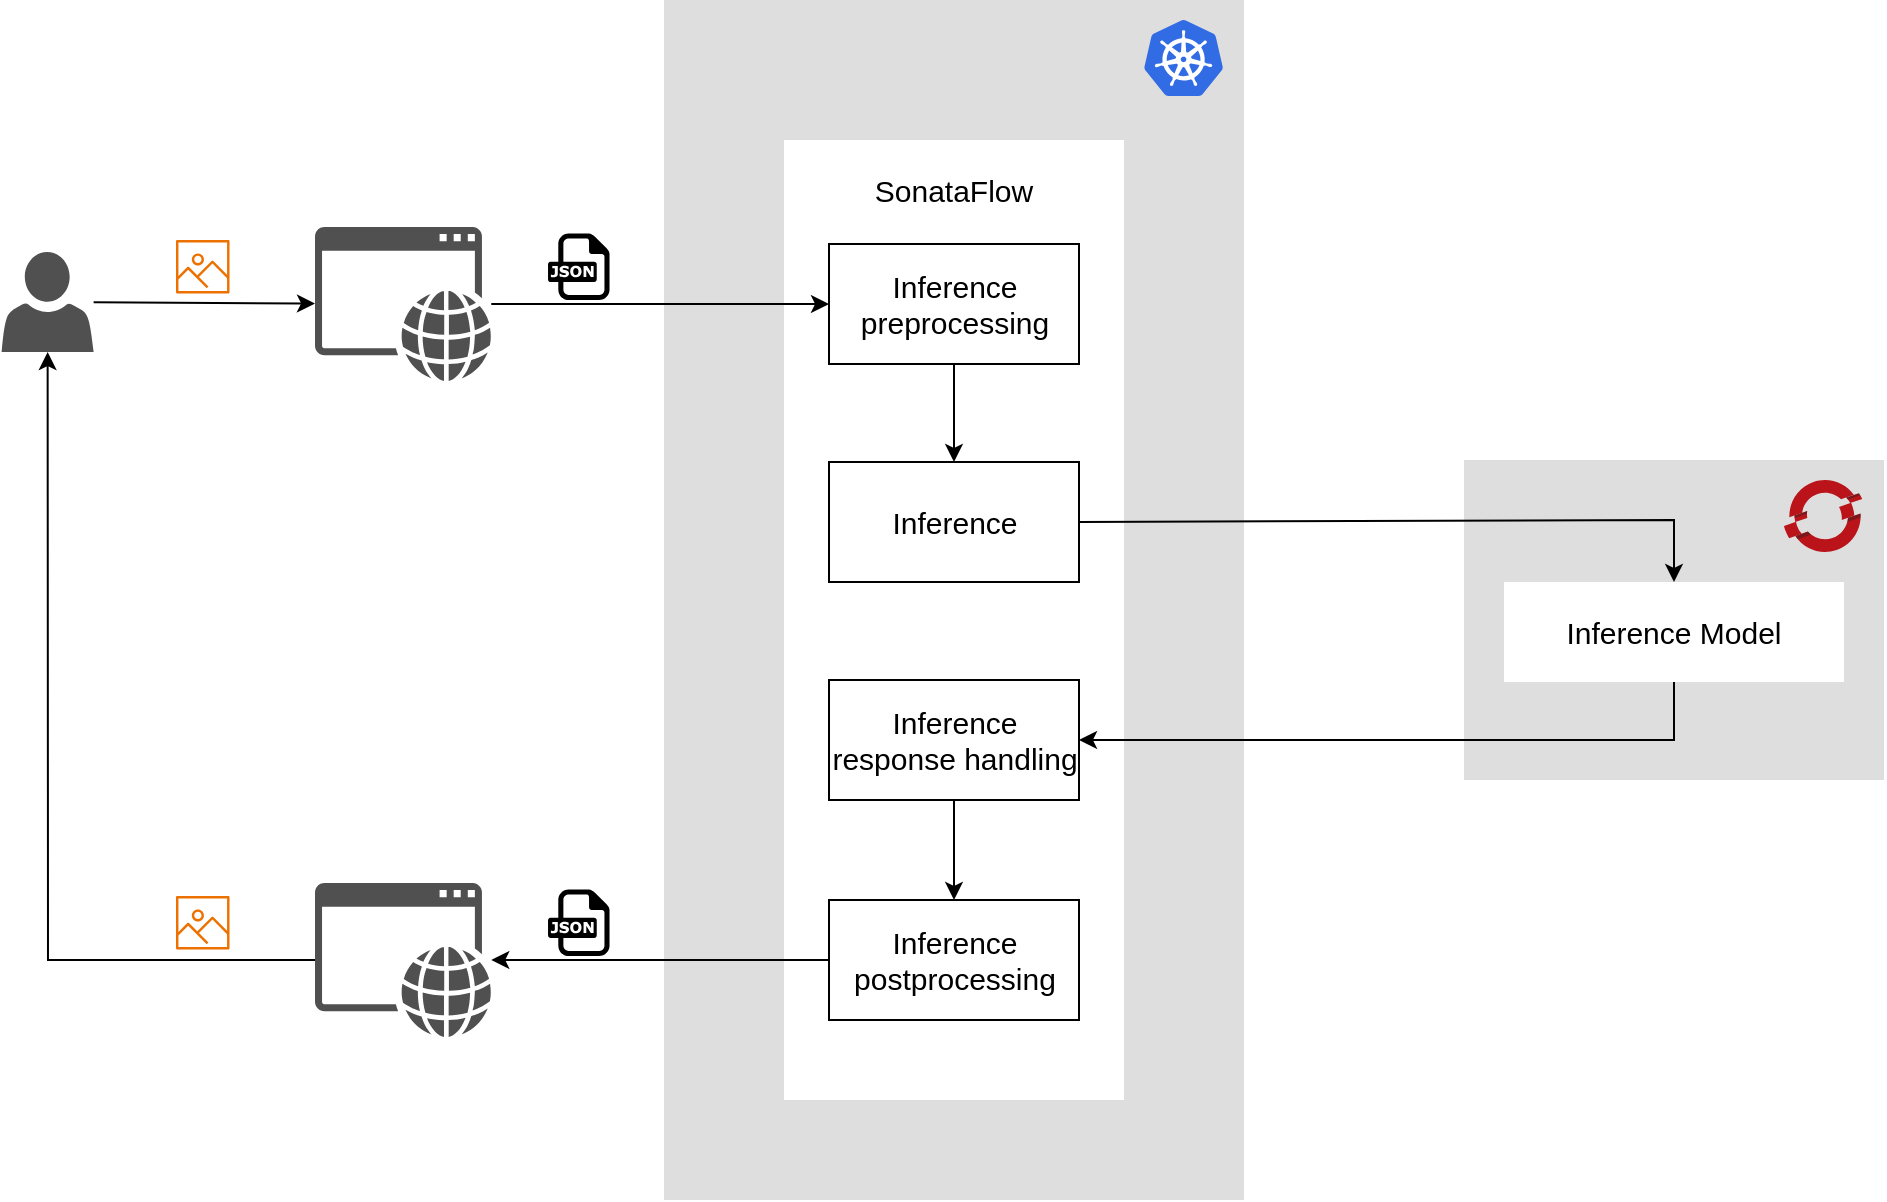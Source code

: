 <mxfile version="22.0.2" type="device">
  <diagram name="Page-1" id="5f0bae14-7c28-e335-631c-24af17079c00">
    <mxGraphModel dx="1173" dy="699" grid="1" gridSize="10" guides="1" tooltips="1" connect="1" arrows="1" fold="1" page="1" pageScale="1" pageWidth="1100" pageHeight="850" background="none" math="0" shadow="0">
      <root>
        <mxCell id="0" />
        <mxCell id="1" parent="0" />
        <mxCell id="Tf2q8FmH2GxV79haRvpc-67" value="" style="rounded=0;whiteSpace=wrap;html=1;dashed=1;dashPattern=12 12;fillColor=#DEDEDE;strokeColor=none;" vertex="1" parent="1">
          <mxGeometry x="550" y="510" width="290" height="600" as="geometry" />
        </mxCell>
        <mxCell id="Tf2q8FmH2GxV79haRvpc-25" value="" style="rounded=0;whiteSpace=wrap;html=1;dashed=1;dashPattern=12 12;fillColor=#DEDEDE;strokeColor=none;" vertex="1" parent="1">
          <mxGeometry x="950" y="740" width="210" height="160" as="geometry" />
        </mxCell>
        <mxCell id="Tf2q8FmH2GxV79haRvpc-60" value="" style="rounded=0;whiteSpace=wrap;html=1;strokeColor=none;" vertex="1" parent="1">
          <mxGeometry x="610" y="580" width="170" height="480" as="geometry" />
        </mxCell>
        <mxCell id="Tf2q8FmH2GxV79haRvpc-56" style="edgeStyle=none;rounded=0;orthogonalLoop=1;jettySize=auto;html=1;" edge="1" parent="1" source="Tf2q8FmH2GxV79haRvpc-75" target="Tf2q8FmH2GxV79haRvpc-6">
          <mxGeometry relative="1" as="geometry">
            <mxPoint x="188" y="661" as="sourcePoint" />
          </mxGeometry>
        </mxCell>
        <mxCell id="Tf2q8FmH2GxV79haRvpc-55" style="edgeStyle=none;rounded=0;orthogonalLoop=1;jettySize=auto;html=1;" edge="1" parent="1" source="Tf2q8FmH2GxV79haRvpc-74" target="Tf2q8FmH2GxV79haRvpc-75">
          <mxGeometry relative="1" as="geometry">
            <mxPoint x="182.47" y="990.0" as="targetPoint" />
            <Array as="points">
              <mxPoint x="242" y="990" />
            </Array>
          </mxGeometry>
        </mxCell>
        <mxCell id="Tf2q8FmH2GxV79haRvpc-6" value="" style="sketch=0;pointerEvents=1;shadow=0;dashed=0;html=1;strokeColor=none;fillColor=#505050;labelPosition=center;verticalLabelPosition=bottom;verticalAlign=top;outlineConnect=0;align=center;shape=mxgraph.office.concepts.application_web;" vertex="1" parent="1">
          <mxGeometry x="375.5" y="623.44" width="88.14" height="77.12" as="geometry" />
        </mxCell>
        <mxCell id="Tf2q8FmH2GxV79haRvpc-7" value="" style="sketch=0;outlineConnect=0;fontColor=#232F3E;gradientColor=none;fillColor=#ED7100;strokeColor=none;dashed=0;verticalLabelPosition=bottom;verticalAlign=top;align=center;html=1;fontSize=12;fontStyle=0;aspect=fixed;pointerEvents=1;shape=mxgraph.aws4.container_registry_image;" vertex="1" parent="1">
          <mxGeometry x="306" y="630" width="26.75" height="26.75" as="geometry" />
        </mxCell>
        <mxCell id="Tf2q8FmH2GxV79haRvpc-48" style="edgeStyle=none;rounded=0;orthogonalLoop=1;jettySize=auto;html=1;entryX=0;entryY=0.5;entryDx=0;entryDy=0;" edge="1" parent="1" source="Tf2q8FmH2GxV79haRvpc-6" target="Tf2q8FmH2GxV79haRvpc-37">
          <mxGeometry relative="1" as="geometry">
            <mxPoint x="163.14" y="742" as="targetPoint" />
          </mxGeometry>
        </mxCell>
        <mxCell id="Tf2q8FmH2GxV79haRvpc-42" style="edgeStyle=none;rounded=0;orthogonalLoop=1;jettySize=auto;html=1;exitX=0.5;exitY=1;exitDx=0;exitDy=0;entryX=0.5;entryY=0;entryDx=0;entryDy=0;" edge="1" parent="1" source="Tf2q8FmH2GxV79haRvpc-37" target="Tf2q8FmH2GxV79haRvpc-38">
          <mxGeometry relative="1" as="geometry" />
        </mxCell>
        <mxCell id="Tf2q8FmH2GxV79haRvpc-37" value="Inference preprocessing" style="rounded=0;whiteSpace=wrap;html=1;fontSize=15;" vertex="1" parent="1">
          <mxGeometry x="632.5" y="632" width="125" height="60" as="geometry" />
        </mxCell>
        <mxCell id="Tf2q8FmH2GxV79haRvpc-38" value="Inference" style="rounded=0;whiteSpace=wrap;html=1;fontSize=15;" vertex="1" parent="1">
          <mxGeometry x="632.5" y="741" width="125" height="60" as="geometry" />
        </mxCell>
        <mxCell id="Tf2q8FmH2GxV79haRvpc-46" style="edgeStyle=none;rounded=0;orthogonalLoop=1;jettySize=auto;html=1;exitX=0.5;exitY=1;exitDx=0;exitDy=0;entryX=0.5;entryY=0;entryDx=0;entryDy=0;" edge="1" parent="1" source="Tf2q8FmH2GxV79haRvpc-39" target="Tf2q8FmH2GxV79haRvpc-40">
          <mxGeometry relative="1" as="geometry" />
        </mxCell>
        <mxCell id="Tf2q8FmH2GxV79haRvpc-39" value="&lt;font style=&quot;font-size: 15px;&quot;&gt;Inference response handling&lt;/font&gt;" style="rounded=0;whiteSpace=wrap;html=1;" vertex="1" parent="1">
          <mxGeometry x="632.5" y="850" width="125" height="60" as="geometry" />
        </mxCell>
        <mxCell id="Tf2q8FmH2GxV79haRvpc-49" style="edgeStyle=none;rounded=0;orthogonalLoop=1;jettySize=auto;html=1;exitX=0;exitY=0.5;exitDx=0;exitDy=0;" edge="1" parent="1" source="Tf2q8FmH2GxV79haRvpc-40" target="Tf2q8FmH2GxV79haRvpc-74">
          <mxGeometry relative="1" as="geometry">
            <Array as="points" />
          </mxGeometry>
        </mxCell>
        <mxCell id="Tf2q8FmH2GxV79haRvpc-40" value="Inference postprocessing" style="rounded=0;whiteSpace=wrap;html=1;fontSize=15;" vertex="1" parent="1">
          <mxGeometry x="632.5" y="960" width="125" height="60" as="geometry" />
        </mxCell>
        <mxCell id="Tf2q8FmH2GxV79haRvpc-47" value="" style="dashed=0;outlineConnect=0;html=1;align=center;labelPosition=center;verticalLabelPosition=bottom;verticalAlign=top;shape=mxgraph.weblogos.json;fontSize=15;" vertex="1" parent="1">
          <mxGeometry x="492" y="954.72" width="30.76" height="33.31" as="geometry" />
        </mxCell>
        <mxCell id="Tf2q8FmH2GxV79haRvpc-28" value="Inference Model" style="rounded=0;whiteSpace=wrap;html=1;fontSize=15;strokeColor=none;" vertex="1" parent="1">
          <mxGeometry x="970" y="801" width="170" height="50" as="geometry" />
        </mxCell>
        <mxCell id="Tf2q8FmH2GxV79haRvpc-43" style="edgeStyle=none;rounded=0;orthogonalLoop=1;jettySize=auto;html=1;exitX=1;exitY=0.5;exitDx=0;exitDy=0;entryX=0.5;entryY=0;entryDx=0;entryDy=0;" edge="1" parent="1" source="Tf2q8FmH2GxV79haRvpc-38" target="Tf2q8FmH2GxV79haRvpc-28">
          <mxGeometry relative="1" as="geometry">
            <Array as="points">
              <mxPoint x="1055" y="770" />
            </Array>
          </mxGeometry>
        </mxCell>
        <mxCell id="Tf2q8FmH2GxV79haRvpc-63" value="SonataFlow" style="text;html=1;strokeColor=none;fillColor=none;align=center;verticalAlign=middle;whiteSpace=wrap;rounded=0;fontSize=15;" vertex="1" parent="1">
          <mxGeometry x="665" y="590" width="60" height="30" as="geometry" />
        </mxCell>
        <mxCell id="Tf2q8FmH2GxV79haRvpc-45" style="edgeStyle=none;rounded=0;orthogonalLoop=1;jettySize=auto;html=1;exitX=0.5;exitY=1;exitDx=0;exitDy=0;entryX=1;entryY=0.5;entryDx=0;entryDy=0;" edge="1" parent="1" source="Tf2q8FmH2GxV79haRvpc-28" target="Tf2q8FmH2GxV79haRvpc-39">
          <mxGeometry relative="1" as="geometry">
            <Array as="points">
              <mxPoint x="1055" y="880" />
            </Array>
          </mxGeometry>
        </mxCell>
        <mxCell id="Tf2q8FmH2GxV79haRvpc-65" value="" style="image;sketch=0;aspect=fixed;html=1;points=[];align=center;fontSize=12;image=img/lib/mscae/Kubernetes.svg;" vertex="1" parent="1">
          <mxGeometry x="790" y="520" width="39.58" height="38" as="geometry" />
        </mxCell>
        <mxCell id="Tf2q8FmH2GxV79haRvpc-66" value="" style="image;sketch=0;aspect=fixed;html=1;points=[];align=center;fontSize=12;image=img/lib/mscae/OpenShift.svg;" vertex="1" parent="1">
          <mxGeometry x="1110" y="750" width="39.13" height="36" as="geometry" />
        </mxCell>
        <mxCell id="Tf2q8FmH2GxV79haRvpc-70" value="" style="shape=image;verticalLabelPosition=bottom;labelBackgroundColor=default;verticalAlign=top;aspect=fixed;imageAspect=0;image=https://cdn3.iconfinder.com/data/icons/logos-and-brands-adobe/512/267_Python-512.png;" vertex="1" parent="1">
          <mxGeometry x="728" y="634" width="25" height="25" as="geometry" />
        </mxCell>
        <mxCell id="Tf2q8FmH2GxV79haRvpc-71" value="" style="shape=image;verticalLabelPosition=bottom;labelBackgroundColor=default;verticalAlign=top;aspect=fixed;imageAspect=0;image=https://cdn3.iconfinder.com/data/icons/logos-and-brands-adobe/512/267_Python-512.png;" vertex="1" parent="1">
          <mxGeometry x="728" y="962" width="25" height="25" as="geometry" />
        </mxCell>
        <mxCell id="Tf2q8FmH2GxV79haRvpc-73" value="" style="shape=image;verticalLabelPosition=bottom;labelBackgroundColor=default;verticalAlign=top;aspect=fixed;imageAspect=0;image=https://sonataflow.org/_/img/kogitoLogo_default_64px.png;" vertex="1" parent="1">
          <mxGeometry x="743" y="590" width="27" height="27" as="geometry" />
        </mxCell>
        <mxCell id="Tf2q8FmH2GxV79haRvpc-74" value="" style="sketch=0;pointerEvents=1;shadow=0;dashed=0;html=1;strokeColor=none;fillColor=#505050;labelPosition=center;verticalLabelPosition=bottom;verticalAlign=top;outlineConnect=0;align=center;shape=mxgraph.office.concepts.application_web;" vertex="1" parent="1">
          <mxGeometry x="375.5" y="951.44" width="88.14" height="77.12" as="geometry" />
        </mxCell>
        <mxCell id="Tf2q8FmH2GxV79haRvpc-75" value="" style="sketch=0;pointerEvents=1;shadow=0;dashed=0;html=1;strokeColor=none;fillColor=#505050;labelPosition=center;verticalLabelPosition=bottom;verticalAlign=top;outlineConnect=0;align=center;shape=mxgraph.office.users.user;" vertex="1" parent="1">
          <mxGeometry x="218.8" y="636" width="46" height="50" as="geometry" />
        </mxCell>
        <mxCell id="Tf2q8FmH2GxV79haRvpc-78" value="" style="dashed=0;outlineConnect=0;html=1;align=center;labelPosition=center;verticalLabelPosition=bottom;verticalAlign=top;shape=mxgraph.weblogos.json;fontSize=15;" vertex="1" parent="1">
          <mxGeometry x="492" y="626.72" width="30.76" height="33.31" as="geometry" />
        </mxCell>
        <mxCell id="Tf2q8FmH2GxV79haRvpc-79" value="" style="sketch=0;outlineConnect=0;fontColor=#232F3E;gradientColor=none;fillColor=#ED7100;strokeColor=none;dashed=0;verticalLabelPosition=bottom;verticalAlign=top;align=center;html=1;fontSize=12;fontStyle=0;aspect=fixed;pointerEvents=1;shape=mxgraph.aws4.container_registry_image;" vertex="1" parent="1">
          <mxGeometry x="306" y="958" width="26.75" height="26.75" as="geometry" />
        </mxCell>
      </root>
    </mxGraphModel>
  </diagram>
</mxfile>
